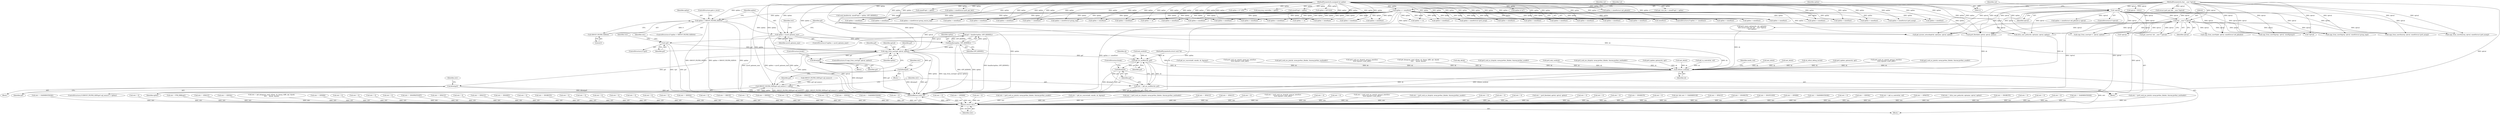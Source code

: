 digraph "0_linux_45f6fad84cc305103b28d73482b344d7f5b76f39_11@API" {
"1001721" [label="(Call,copy_from_user(gsf, optval, optlen))"];
"1001708" [label="(Call,!gsf)"];
"1001702" [label="(Call,gsf = kmalloc(optlen, GFP_KERNEL))"];
"1001704" [label="(Call,kmalloc(optlen, GFP_KERNEL))"];
"1001693" [label="(Call,optlen > sysctl_optmem_max)"];
"1001687" [label="(Call,optlen < GROUP_FILTER_SIZE(0))"];
"1000152" [label="(Call,optlen >= sizeof(int))"];
"1000119" [label="(MethodParameterIn,unsigned int optlen)"];
"1001689" [label="(Call,GROUP_FILTER_SIZE(0))"];
"1000144" [label="(Call,!optval)"];
"1000118" [label="(MethodParameterIn,char __user *optval)"];
"1000160" [label="(Call,(int __user *) optval)"];
"1001726" [label="(Call,kfree(gsf))"];
"1001742" [label="(Call,kfree(gsf))"];
"1001750" [label="(Call,GROUP_FILTER_SIZE(gsf->gf_numsrc) > optlen)"];
"1001757" [label="(Call,kfree(gsf))"];
"1001766" [label="(Call,ip6_mc_msfilter(sk, gsf))"];
"1001764" [label="(Call,retv = ip6_mc_msfilter(sk, gsf))"];
"1002054" [label="(Return,return retv;)"];
"1001769" [label="(Call,kfree(gsf))"];
"1002049" [label="(Call,release_sock(sk))"];
"1001471" [label="(Call,ipv6_sock_ac_drop(sk, mreq.ipv6mr_ifindex, &mreq.ipv6mr_acaddr))"];
"1000265" [label="(Call,ipv6_only_sock(sk))"];
"1001725" [label="(Block,)"];
"1000723" [label="(Call,optlen < sizeof(int))"];
"1001859" [label="(Call,optlen < sizeof(int))"];
"1000274" [label="(Call,retv = -EADDRNOTAVAIL)"];
"1001897" [label="(Call,xfrm_user_policy(sk, optname, optval, optlen))"];
"1001407" [label="(Call,retv = ipv6_sock_mc_join(sk, mreq.ipv6mr_ifindex, &mreq.ipv6mr_multiaddr))"];
"1001598" [label="(Call,retv = -EADDRNOTAVAIL)"];
"1000509" [label="(Call,optlen < sizeof(int))"];
"1001057" [label="(Call,sock_kmalloc(sk, sizeof(*opt) + optlen, GFP_KERNEL))"];
"1000469" [label="(Call,optlen < sizeof(int))"];
"1001757" [label="(Call,kfree(gsf))"];
"1001185" [label="(Call,retv = 0)"];
"1000120" [label="(Block,)"];
"1000449" [label="(Call,optlen < sizeof(int))"];
"1000873" [label="(Call,retv = PTR_ERR(opt))"];
"1001487" [label="(Call,optlen < sizeof(struct group_req))"];
"1001421" [label="(Call,ipv6_sock_mc_drop(sk, mreq.ipv6mr_ifindex, &mreq.ipv6mr_multiaddr))"];
"1000829" [label="(Call,optlen > 8 * 255)"];
"1001576" [label="(Call,retv = -EFAULT)"];
"1001684" [label="(Block,)"];
"1001089" [label="(Call,sizeof(*opt) + optlen)"];
"1000187" [label="(Call,lock_sock(sk))"];
"1001759" [label="(Call,retv = -EINVAL)"];
"1001690" [label="(Literal,0)"];
"1001712" [label="(Identifier,retv)"];
"1001120" [label="(Call,retv = ip6_datagram_send_ctl(net, sk, &msg, &fl6, opt, &junk,\n\t\t\t\t\t     &junk, &junk))"];
"1002049" [label="(Call,release_sock(sk))"];
"1001883" [label="(Call,retv = -EPERM)"];
"1002045" [label="(Call,retv = 0)"];
"1001280" [label="(Call,retv = 0)"];
"1000921" [label="(Call,retv = 0)"];
"1000815" [label="(Call,!optval)"];
"1000158" [label="(Call,get_user(val, (int __user *) optval))"];
"1000959" [label="(Call,!optval)"];
"1001853" [label="(Call,retv = 0)"];
"1000926" [label="(Call,ipv6_update_options(sk, opt))"];
"1001706" [label="(Identifier,GFP_KERNEL)"];
"1000134" [label="(Call,retv = -ENOPROTOOPT)"];
"1000948" [label="(Call,optlen == 0)"];
"1001769" [label="(Call,kfree(gsf))"];
"1000154" [label="(Call,sizeof(int))"];
"1001723" [label="(Identifier,optval)"];
"1001497" [label="(Call,copy_from_user(&greq, optval, sizeof(struct group_req)))"];
"1000162" [label="(Identifier,optval)"];
"1001391" [label="(Call,retv = -EFAULT)"];
"1001691" [label="(ControlStructure,goto e_inval;)"];
"1000153" [label="(Identifier,optlen)"];
"1001367" [label="(Call,retv = 0)"];
"1000703" [label="(Call,optlen < sizeof(int))"];
"1001387" [label="(Call,inet_sk(sk))"];
"1001094" [label="(Call,retv = -EFAULT)"];
"1001355" [label="(Call,retv = -ENODEV)"];
"1000776" [label="(Call,retv = 0)"];
"1000683" [label="(Call,optlen < sizeof(int))"];
"1000954" [label="(Call,optlen < sizeof(struct in6_pktinfo) || !optval)"];
"1001065" [label="(Call,retv = -ENOBUFS)"];
"1001313" [label="(Call,retv = 0)"];
"1001257" [label="(Call,optlen != sizeof(int))"];
"1001835" [label="(Call,optlen < sizeof(int))"];
"1001692" [label="(ControlStructure,if (optlen > sysctl_optmem_max))"];
"1001165" [label="(Call,optlen < sizeof(int))"];
"1000179" [label="(Call,ip6_mroute_setsockopt(sk, optname, optval, optlen))"];
"1000583" [label="(Call,retv = 0)"];
"1000421" [label="(Call,retv = 0)"];
"1001703" [label="(Identifier,gsf)"];
"1001687" [label="(Call,optlen < GROUP_FILTER_SIZE(0))"];
"1001781" [label="(Call,ip6_ra_control(sk, val))"];
"1001771" [label="(ControlStructure,break;)"];
"1001695" [label="(Identifier,sysctl_optmem_max)"];
"1001743" [label="(Identifier,gsf)"];
"1000144" [label="(Call,!optval)"];
"1001446" [label="(Call,copy_from_user(&mreq, optval, sizeof(struct ipv6_mreq)))"];
"1002052" [label="(Identifier,needs_rtnl)"];
"1001750" [label="(Call,GROUP_FILTER_SIZE(gsf->gf_numsrc) > optlen)"];
"1000569" [label="(Call,optlen < sizeof(int))"];
"1000603" [label="(Call,retv = 0)"];
"1000118" [label="(MethodParameterIn,char __user *optval)"];
"1001709" [label="(Identifier,gsf)"];
"1001106" [label="(Call,msg.msg_controllen = optlen)"];
"1000677" [label="(Call,retv = 0)"];
"1001704" [label="(Call,kmalloc(optlen, GFP_KERNEL))"];
"1001040" [label="(Call,optlen == 0)"];
"1000147" [label="(Identifier,val)"];
"1001721" [label="(Call,copy_from_user(gsf, optval, optlen))"];
"1001756" [label="(Block,)"];
"1000623" [label="(Call,retv = 0)"];
"1000483" [label="(Call,retv = 0)"];
"1000434" [label="(Call,inet_sk(sk))"];
"1000878" [label="(Call,retv = -EINVAL)"];
"1001396" [label="(Call,copy_from_user(&mreq, optval, sizeof(struct ipv6_mreq)))"];
"1001806" [label="(Call,retv = 0)"];
"1000159" [label="(Identifier,val)"];
"1001693" [label="(Call,optlen > sysctl_optmem_max)"];
"1002055" [label="(Identifier,retv)"];
"1000238" [label="(Call,retv = -EBUSY)"];
"1001766" [label="(Call,ip6_mc_msfilter(sk, gsf))"];
"1000697" [label="(Call,retv = 0)"];
"1000772" [label="(Call,inet_sk(sk))"];
"1001044" [label="(Call,retv = -EINVAL)"];
"1001245" [label="(Call,retv = 0)"];
"1000160" [label="(Call,(int __user *) optval)"];
"1001722" [label="(Identifier,gsf)"];
"1000589" [label="(Call,optlen < sizeof(int))"];
"1000143" [label="(ControlStructure,if (!optval))"];
"1001755" [label="(Identifier,optlen)"];
"1001716" [label="(Call,retv = -EFAULT)"];
"1001758" [label="(Identifier,gsf)"];
"1000765" [label="(Call,optlen < sizeof(int))"];
"1001694" [label="(Identifier,optlen)"];
"1000417" [label="(Call,sk_refcnt_debug_inc(sk))"];
"1000807" [label="(Call,optlen == 0)"];
"1002025" [label="(Call,retv = 0)"];
"1001299" [label="(Call,retv = -EINVAL)"];
"1001513" [label="(Call,retv = -EADDRNOTAVAIL)"];
"1000529" [label="(Call,optlen < sizeof(int))"];
"1001742" [label="(Call,kfree(gsf))"];
"1001749" [label="(ControlStructure,if (GROUP_FILTER_SIZE(gsf->gf_numsrc) > optlen))"];
"1002000" [label="(Call,retv = 0)"];
"1000463" [label="(Call,retv = 0)"];
"1000835" [label="(Call,retv = -EPERM)"];
"1000443" [label="(Call,retv = 0)"];
"1001876" [label="(Call,ipv6_flowlabel_opt(sk, optval, optlen))"];
"1001457" [label="(Call,retv = ipv6_sock_ac_join(sk, mreq.ipv6mr_ifindex, &mreq.ipv6mr_acaddr))"];
"1001724" [label="(Identifier,optlen)"];
"1000151" [label="(ControlStructure,if (optlen >= sizeof(int)))"];
"1001674" [label="(Call,retv = ip6_mc_source(add, omode, sk, &greqs))"];
"1001702" [label="(Call,gsf = kmalloc(optlen, GFP_KERNEL))"];
"1000115" [label="(MethodParameterIn,struct sock *sk)"];
"1001419" [label="(Call,retv = ipv6_sock_mc_drop(sk, mreq.ipv6mr_ifindex, &mreq.ipv6mr_multiaddr))"];
"1001326" [label="(Call,optlen < sizeof(int))"];
"1002065" [label="(MethodReturn,static int)"];
"1000629" [label="(Call,optlen < sizeof(int))"];
"1001768" [label="(Identifier,gsf)"];
"1001492" [label="(Call,retv = -EFAULT)"];
"1002054" [label="(Return,return retv;)"];
"1001145" [label="(Call,ipv6_update_options(sk, opt))"];
"1000970" [label="(Call,retv = -EFAULT)"];
"1001049" [label="(Call,optlen > 64*1024)"];
"1001767" [label="(Identifier,sk)"];
"1001869" [label="(Call,retv = 0)"];
"1001376" [label="(Call,optlen < sizeof(struct ipv6_mreq))"];
"1001726" [label="(Call,kfree(gsf))"];
"1000489" [label="(Call,optlen < sizeof(int))"];
"1001532" [label="(Call,ipv6_sock_mc_join(sk, greq.gr_interface,\n\t\t\t\t\t\t &psin6->sin6_addr))"];
"1001542" [label="(Call,retv = ipv6_sock_mc_drop(sk, greq.gr_interface,\n\t\t\t\t\t\t &psin6->sin6_addr))"];
"1001686" [label="(ControlStructure,if (optlen < GROUP_FILTER_SIZE(0)))"];
"1001705" [label="(Identifier,optlen)"];
"1001459" [label="(Call,ipv6_sock_ac_join(sk, mreq.ipv6mr_ifindex, &mreq.ipv6mr_acaddr))"];
"1001829" [label="(Call,retv = 0)"];
"1001676" [label="(Call,ip6_mc_source(add, omode, sk, &greqs))"];
"1002006" [label="(Call,optlen < sizeof(int))"];
"1002035" [label="(Call,retv = 0)"];
"1001770" [label="(Identifier,gsf)"];
"1001436" [label="(Call,optlen < sizeof(struct ipv6_mreq))"];
"1000955" [label="(Call,optlen < sizeof(struct in6_pktinfo))"];
"1001530" [label="(Call,retv = ipv6_sock_mc_join(sk, greq.gr_interface,\n\t\t\t\t\t\t &psin6->sin6_addr))"];
"1001727" [label="(Identifier,gsf)"];
"1001198" [label="(Call,optlen < sizeof(int))"];
"1000609" [label="(Call,optlen < sizeof(int))"];
"1001469" [label="(Call,retv = ipv6_sock_ac_drop(sk, mreq.ipv6mr_ifindex, &mreq.ipv6mr_acaddr))"];
"1001224" [label="(Call,retv = 0)"];
"1001643" [label="(Call,ipv6_sock_mc_join(sk, greqs.gsr_interface,\n\t\t\t\t\t\t &psin6->sin6_addr))"];
"1001689" [label="(Call,GROUP_FILTER_SIZE(0))"];
"1000717" [label="(Call,retv = 0)"];
"1001751" [label="(Call,GROUP_FILTER_SIZE(gsf->gf_numsrc))"];
"1000429" [label="(Call,optlen < sizeof(int))"];
"1001745" [label="(Identifier,retv)"];
"1000549" [label="(Call,optlen < sizeof(int))"];
"1001099" [label="(Call,copy_from_user(opt+1, optval, optlen))"];
"1000643" [label="(Call,retv = 0)"];
"1000963" [label="(Call,copy_from_user(&pkt, optval, sizeof(struct in6_pktinfo)))"];
"1001874" [label="(Call,retv = ipv6_flowlabel_opt(sk, optval, optlen))"];
"1000503" [label="(Call,retv = 0)"];
"1000826" [label="(Call,optlen & 0x7)"];
"1001760" [label="(Identifier,retv)"];
"1001140" [label="(Call,retv = 0)"];
"1001569" [label="(Call,copy_from_user(&greqs, optval, sizeof(greqs)))"];
"1001787" [label="(Call,optlen < sizeof(int))"];
"1000563" [label="(Call,retv = 0)"];
"1001711" [label="(Call,retv = -ENOBUFS)"];
"1000796" [label="(Call,retv = 0)"];
"1001653" [label="(Call,retv && retv != -EADDRINUSE)"];
"1000145" [label="(Identifier,optval)"];
"1001409" [label="(Call,ipv6_sock_mc_join(sk, mreq.ipv6mr_ifindex, &mreq.ipv6mr_multiaddr))"];
"1001059" [label="(Call,sizeof(*opt) + optlen)"];
"1001698" [label="(Identifier,retv)"];
"1001764" [label="(Call,retv = ip6_mc_msfilter(sk, gsf))"];
"1001774" [label="(Call,optlen < sizeof(int))"];
"1001441" [label="(Call,retv = -EFAULT)"];
"1001230" [label="(Call,optlen < sizeof(int))"];
"1000194" [label="(Call,optlen < sizeof(int))"];
"1001563" [label="(Call,optlen < sizeof(struct group_source_req))"];
"1001544" [label="(Call,ipv6_sock_mc_drop(sk, greq.gr_interface,\n\t\t\t\t\t\t &psin6->sin6_addr))"];
"1001744" [label="(Call,retv = -ENOBUFS)"];
"1000649" [label="(Call,optlen < sizeof(int))"];
"1000119" [label="(MethodParameterIn,unsigned int optlen)"];
"1000810" [label="(Call,optval = NULL)"];
"1001765" [label="(Identifier,retv)"];
"1000258" [label="(Call,retv = -ENOTCONN)"];
"1001733" [label="(Identifier,gsf)"];
"1001122" [label="(Call,ip6_datagram_send_ctl(net, sk, &msg, &fl6, opt, &junk,\n\t\t\t\t\t     &junk, &junk))"];
"1000759" [label="(Call,retv = -EPERM)"];
"1001914" [label="(Call,optlen < sizeof(int))"];
"1001812" [label="(Call,optlen < sizeof(int))"];
"1000865" [label="(Call,(struct ipv6_opt_hdr __user *)optval)"];
"1001720" [label="(ControlStructure,if (copy_from_user(gsf, optval, optlen)))"];
"1000821" [label="(Call,optlen < sizeof(struct ipv6_opt_hdr))"];
"1001707" [label="(ControlStructure,if (!gsf))"];
"1001289" [label="(Call,retv = -EADDRNOTAVAIL)"];
"1000168" [label="(Identifier,val)"];
"1001006" [label="(Call,retv = 0)"];
"1000152" [label="(Call,optlen >= sizeof(int))"];
"1001919" [label="(Call,retv = -EINVAL)"];
"1001779" [label="(Call,retv = ip6_ra_control(sk, val))"];
"1001381" [label="(Call,retv = -EPROTO)"];
"1002050" [label="(Identifier,sk)"];
"1001741" [label="(Block,)"];
"1001895" [label="(Call,retv = xfrm_user_policy(sk, optname, optval, optlen))"];
"1001717" [label="(Identifier,retv)"];
"1001697" [label="(Call,retv = -ENOBUFS)"];
"1000543" [label="(Call,retv = 0)"];
"1000523" [label="(Call,retv = 0)"];
"1001708" [label="(Call,!gsf)"];
"1000782" [label="(Call,optlen < sizeof(int))"];
"1000861" [label="(Call,ipv6_renew_options(sk, opt, optname,\n \t\t\t\t\t (struct ipv6_opt_hdr __user *)optval,\n \t\t\t\t\t optlen))"];
"1001688" [label="(Identifier,optlen)"];
"1000737" [label="(Call,retv = 0)"];
"1001728" [label="(ControlStructure,break;)"];
"1000229" [label="(Call,udp_sk(sk))"];
"1001085" [label="(Call,opt->tot_len = sizeof(*opt) + optlen)"];
"1001721" -> "1001720"  [label="AST: "];
"1001721" -> "1001724"  [label="CFG: "];
"1001722" -> "1001721"  [label="AST: "];
"1001723" -> "1001721"  [label="AST: "];
"1001724" -> "1001721"  [label="AST: "];
"1001727" -> "1001721"  [label="CFG: "];
"1001733" -> "1001721"  [label="CFG: "];
"1001721" -> "1002065"  [label="DDG: optlen"];
"1001721" -> "1002065"  [label="DDG: copy_from_user(gsf, optval, optlen)"];
"1001721" -> "1002065"  [label="DDG: optval"];
"1001708" -> "1001721"  [label="DDG: gsf"];
"1000144" -> "1001721"  [label="DDG: optval"];
"1000160" -> "1001721"  [label="DDG: optval"];
"1000118" -> "1001721"  [label="DDG: optval"];
"1001704" -> "1001721"  [label="DDG: optlen"];
"1000119" -> "1001721"  [label="DDG: optlen"];
"1001721" -> "1001726"  [label="DDG: gsf"];
"1001721" -> "1001742"  [label="DDG: gsf"];
"1001721" -> "1001750"  [label="DDG: optlen"];
"1001721" -> "1001757"  [label="DDG: gsf"];
"1001721" -> "1001766"  [label="DDG: gsf"];
"1001708" -> "1001707"  [label="AST: "];
"1001708" -> "1001709"  [label="CFG: "];
"1001709" -> "1001708"  [label="AST: "];
"1001712" -> "1001708"  [label="CFG: "];
"1001717" -> "1001708"  [label="CFG: "];
"1001708" -> "1002065"  [label="DDG: gsf"];
"1001708" -> "1002065"  [label="DDG: !gsf"];
"1001702" -> "1001708"  [label="DDG: gsf"];
"1001702" -> "1001684"  [label="AST: "];
"1001702" -> "1001704"  [label="CFG: "];
"1001703" -> "1001702"  [label="AST: "];
"1001704" -> "1001702"  [label="AST: "];
"1001709" -> "1001702"  [label="CFG: "];
"1001702" -> "1002065"  [label="DDG: kmalloc(optlen, GFP_KERNEL)"];
"1001704" -> "1001702"  [label="DDG: optlen"];
"1001704" -> "1001702"  [label="DDG: GFP_KERNEL"];
"1001704" -> "1001706"  [label="CFG: "];
"1001705" -> "1001704"  [label="AST: "];
"1001706" -> "1001704"  [label="AST: "];
"1001704" -> "1002065"  [label="DDG: optlen"];
"1001704" -> "1002065"  [label="DDG: GFP_KERNEL"];
"1001693" -> "1001704"  [label="DDG: optlen"];
"1000119" -> "1001704"  [label="DDG: optlen"];
"1001693" -> "1001692"  [label="AST: "];
"1001693" -> "1001695"  [label="CFG: "];
"1001694" -> "1001693"  [label="AST: "];
"1001695" -> "1001693"  [label="AST: "];
"1001698" -> "1001693"  [label="CFG: "];
"1001703" -> "1001693"  [label="CFG: "];
"1001693" -> "1002065"  [label="DDG: optlen > sysctl_optmem_max"];
"1001693" -> "1002065"  [label="DDG: sysctl_optmem_max"];
"1001693" -> "1002065"  [label="DDG: optlen"];
"1001687" -> "1001693"  [label="DDG: optlen"];
"1000119" -> "1001693"  [label="DDG: optlen"];
"1001687" -> "1001686"  [label="AST: "];
"1001687" -> "1001689"  [label="CFG: "];
"1001688" -> "1001687"  [label="AST: "];
"1001689" -> "1001687"  [label="AST: "];
"1001691" -> "1001687"  [label="CFG: "];
"1001694" -> "1001687"  [label="CFG: "];
"1001687" -> "1002065"  [label="DDG: optlen"];
"1001687" -> "1002065"  [label="DDG: GROUP_FILTER_SIZE(0)"];
"1001687" -> "1002065"  [label="DDG: optlen < GROUP_FILTER_SIZE(0)"];
"1000152" -> "1001687"  [label="DDG: optlen"];
"1000119" -> "1001687"  [label="DDG: optlen"];
"1001689" -> "1001687"  [label="DDG: 0"];
"1000152" -> "1000151"  [label="AST: "];
"1000152" -> "1000154"  [label="CFG: "];
"1000153" -> "1000152"  [label="AST: "];
"1000154" -> "1000152"  [label="AST: "];
"1000159" -> "1000152"  [label="CFG: "];
"1000168" -> "1000152"  [label="CFG: "];
"1000152" -> "1002065"  [label="DDG: optlen >= sizeof(int)"];
"1000152" -> "1002065"  [label="DDG: optlen"];
"1000119" -> "1000152"  [label="DDG: optlen"];
"1000152" -> "1000179"  [label="DDG: optlen"];
"1000152" -> "1000194"  [label="DDG: optlen"];
"1000152" -> "1000429"  [label="DDG: optlen"];
"1000152" -> "1000449"  [label="DDG: optlen"];
"1000152" -> "1000469"  [label="DDG: optlen"];
"1000152" -> "1000489"  [label="DDG: optlen"];
"1000152" -> "1000509"  [label="DDG: optlen"];
"1000152" -> "1000529"  [label="DDG: optlen"];
"1000152" -> "1000549"  [label="DDG: optlen"];
"1000152" -> "1000569"  [label="DDG: optlen"];
"1000152" -> "1000589"  [label="DDG: optlen"];
"1000152" -> "1000609"  [label="DDG: optlen"];
"1000152" -> "1000629"  [label="DDG: optlen"];
"1000152" -> "1000649"  [label="DDG: optlen"];
"1000152" -> "1000683"  [label="DDG: optlen"];
"1000152" -> "1000703"  [label="DDG: optlen"];
"1000152" -> "1000723"  [label="DDG: optlen"];
"1000152" -> "1000765"  [label="DDG: optlen"];
"1000152" -> "1000782"  [label="DDG: optlen"];
"1000152" -> "1000807"  [label="DDG: optlen"];
"1000152" -> "1000948"  [label="DDG: optlen"];
"1000152" -> "1001040"  [label="DDG: optlen"];
"1000152" -> "1001165"  [label="DDG: optlen"];
"1000152" -> "1001198"  [label="DDG: optlen"];
"1000152" -> "1001230"  [label="DDG: optlen"];
"1000152" -> "1001257"  [label="DDG: optlen"];
"1000152" -> "1001326"  [label="DDG: optlen"];
"1000152" -> "1001376"  [label="DDG: optlen"];
"1000152" -> "1001436"  [label="DDG: optlen"];
"1000152" -> "1001487"  [label="DDG: optlen"];
"1000152" -> "1001563"  [label="DDG: optlen"];
"1000152" -> "1001774"  [label="DDG: optlen"];
"1000152" -> "1001787"  [label="DDG: optlen"];
"1000152" -> "1001812"  [label="DDG: optlen"];
"1000152" -> "1001835"  [label="DDG: optlen"];
"1000152" -> "1001859"  [label="DDG: optlen"];
"1000152" -> "1001876"  [label="DDG: optlen"];
"1000152" -> "1001897"  [label="DDG: optlen"];
"1000152" -> "1001914"  [label="DDG: optlen"];
"1000152" -> "1002006"  [label="DDG: optlen"];
"1000119" -> "1000114"  [label="AST: "];
"1000119" -> "1002065"  [label="DDG: optlen"];
"1000119" -> "1000179"  [label="DDG: optlen"];
"1000119" -> "1000194"  [label="DDG: optlen"];
"1000119" -> "1000429"  [label="DDG: optlen"];
"1000119" -> "1000449"  [label="DDG: optlen"];
"1000119" -> "1000469"  [label="DDG: optlen"];
"1000119" -> "1000489"  [label="DDG: optlen"];
"1000119" -> "1000509"  [label="DDG: optlen"];
"1000119" -> "1000529"  [label="DDG: optlen"];
"1000119" -> "1000549"  [label="DDG: optlen"];
"1000119" -> "1000569"  [label="DDG: optlen"];
"1000119" -> "1000589"  [label="DDG: optlen"];
"1000119" -> "1000609"  [label="DDG: optlen"];
"1000119" -> "1000629"  [label="DDG: optlen"];
"1000119" -> "1000649"  [label="DDG: optlen"];
"1000119" -> "1000683"  [label="DDG: optlen"];
"1000119" -> "1000703"  [label="DDG: optlen"];
"1000119" -> "1000723"  [label="DDG: optlen"];
"1000119" -> "1000765"  [label="DDG: optlen"];
"1000119" -> "1000782"  [label="DDG: optlen"];
"1000119" -> "1000807"  [label="DDG: optlen"];
"1000119" -> "1000821"  [label="DDG: optlen"];
"1000119" -> "1000826"  [label="DDG: optlen"];
"1000119" -> "1000829"  [label="DDG: optlen"];
"1000119" -> "1000861"  [label="DDG: optlen"];
"1000119" -> "1000948"  [label="DDG: optlen"];
"1000119" -> "1000955"  [label="DDG: optlen"];
"1000119" -> "1001040"  [label="DDG: optlen"];
"1000119" -> "1001049"  [label="DDG: optlen"];
"1000119" -> "1001057"  [label="DDG: optlen"];
"1000119" -> "1001059"  [label="DDG: optlen"];
"1000119" -> "1001085"  [label="DDG: optlen"];
"1000119" -> "1001089"  [label="DDG: optlen"];
"1000119" -> "1001099"  [label="DDG: optlen"];
"1000119" -> "1001106"  [label="DDG: optlen"];
"1000119" -> "1001165"  [label="DDG: optlen"];
"1000119" -> "1001198"  [label="DDG: optlen"];
"1000119" -> "1001230"  [label="DDG: optlen"];
"1000119" -> "1001257"  [label="DDG: optlen"];
"1000119" -> "1001326"  [label="DDG: optlen"];
"1000119" -> "1001376"  [label="DDG: optlen"];
"1000119" -> "1001436"  [label="DDG: optlen"];
"1000119" -> "1001487"  [label="DDG: optlen"];
"1000119" -> "1001563"  [label="DDG: optlen"];
"1000119" -> "1001750"  [label="DDG: optlen"];
"1000119" -> "1001774"  [label="DDG: optlen"];
"1000119" -> "1001787"  [label="DDG: optlen"];
"1000119" -> "1001812"  [label="DDG: optlen"];
"1000119" -> "1001835"  [label="DDG: optlen"];
"1000119" -> "1001859"  [label="DDG: optlen"];
"1000119" -> "1001876"  [label="DDG: optlen"];
"1000119" -> "1001897"  [label="DDG: optlen"];
"1000119" -> "1001914"  [label="DDG: optlen"];
"1000119" -> "1002006"  [label="DDG: optlen"];
"1001689" -> "1001690"  [label="CFG: "];
"1001690" -> "1001689"  [label="AST: "];
"1000144" -> "1000143"  [label="AST: "];
"1000144" -> "1000145"  [label="CFG: "];
"1000145" -> "1000144"  [label="AST: "];
"1000147" -> "1000144"  [label="CFG: "];
"1000153" -> "1000144"  [label="CFG: "];
"1000144" -> "1002065"  [label="DDG: !optval"];
"1000144" -> "1002065"  [label="DDG: optval"];
"1000118" -> "1000144"  [label="DDG: optval"];
"1000144" -> "1000160"  [label="DDG: optval"];
"1000144" -> "1000179"  [label="DDG: optval"];
"1000144" -> "1000815"  [label="DDG: optval"];
"1000144" -> "1000954"  [label="DDG: !optval"];
"1000144" -> "1000959"  [label="DDG: optval"];
"1000144" -> "1000963"  [label="DDG: optval"];
"1000144" -> "1001099"  [label="DDG: optval"];
"1000144" -> "1001396"  [label="DDG: optval"];
"1000144" -> "1001446"  [label="DDG: optval"];
"1000144" -> "1001497"  [label="DDG: optval"];
"1000144" -> "1001569"  [label="DDG: optval"];
"1000144" -> "1001876"  [label="DDG: optval"];
"1000144" -> "1001897"  [label="DDG: optval"];
"1000118" -> "1000114"  [label="AST: "];
"1000118" -> "1002065"  [label="DDG: optval"];
"1000118" -> "1000160"  [label="DDG: optval"];
"1000118" -> "1000179"  [label="DDG: optval"];
"1000118" -> "1000810"  [label="DDG: optval"];
"1000118" -> "1000815"  [label="DDG: optval"];
"1000118" -> "1000865"  [label="DDG: optval"];
"1000118" -> "1000959"  [label="DDG: optval"];
"1000118" -> "1000963"  [label="DDG: optval"];
"1000118" -> "1001099"  [label="DDG: optval"];
"1000118" -> "1001396"  [label="DDG: optval"];
"1000118" -> "1001446"  [label="DDG: optval"];
"1000118" -> "1001497"  [label="DDG: optval"];
"1000118" -> "1001569"  [label="DDG: optval"];
"1000118" -> "1001876"  [label="DDG: optval"];
"1000118" -> "1001897"  [label="DDG: optval"];
"1000160" -> "1000158"  [label="AST: "];
"1000160" -> "1000162"  [label="CFG: "];
"1000161" -> "1000160"  [label="AST: "];
"1000162" -> "1000160"  [label="AST: "];
"1000158" -> "1000160"  [label="CFG: "];
"1000160" -> "1002065"  [label="DDG: optval"];
"1000160" -> "1000158"  [label="DDG: optval"];
"1000160" -> "1000179"  [label="DDG: optval"];
"1000160" -> "1000815"  [label="DDG: optval"];
"1000160" -> "1000959"  [label="DDG: optval"];
"1000160" -> "1000963"  [label="DDG: optval"];
"1000160" -> "1001099"  [label="DDG: optval"];
"1000160" -> "1001396"  [label="DDG: optval"];
"1000160" -> "1001446"  [label="DDG: optval"];
"1000160" -> "1001497"  [label="DDG: optval"];
"1000160" -> "1001569"  [label="DDG: optval"];
"1000160" -> "1001876"  [label="DDG: optval"];
"1000160" -> "1001897"  [label="DDG: optval"];
"1001726" -> "1001725"  [label="AST: "];
"1001726" -> "1001727"  [label="CFG: "];
"1001727" -> "1001726"  [label="AST: "];
"1001728" -> "1001726"  [label="CFG: "];
"1001726" -> "1002065"  [label="DDG: kfree(gsf)"];
"1001726" -> "1002065"  [label="DDG: gsf"];
"1001742" -> "1001741"  [label="AST: "];
"1001742" -> "1001743"  [label="CFG: "];
"1001743" -> "1001742"  [label="AST: "];
"1001745" -> "1001742"  [label="CFG: "];
"1001742" -> "1002065"  [label="DDG: gsf"];
"1001742" -> "1002065"  [label="DDG: kfree(gsf)"];
"1001750" -> "1001749"  [label="AST: "];
"1001750" -> "1001755"  [label="CFG: "];
"1001751" -> "1001750"  [label="AST: "];
"1001755" -> "1001750"  [label="AST: "];
"1001758" -> "1001750"  [label="CFG: "];
"1001765" -> "1001750"  [label="CFG: "];
"1001750" -> "1002065"  [label="DDG: optlen"];
"1001750" -> "1002065"  [label="DDG: GROUP_FILTER_SIZE(gsf->gf_numsrc)"];
"1001750" -> "1002065"  [label="DDG: GROUP_FILTER_SIZE(gsf->gf_numsrc) > optlen"];
"1001751" -> "1001750"  [label="DDG: gsf->gf_numsrc"];
"1001757" -> "1001756"  [label="AST: "];
"1001757" -> "1001758"  [label="CFG: "];
"1001758" -> "1001757"  [label="AST: "];
"1001760" -> "1001757"  [label="CFG: "];
"1001757" -> "1002065"  [label="DDG: gsf"];
"1001757" -> "1002065"  [label="DDG: kfree(gsf)"];
"1001766" -> "1001764"  [label="AST: "];
"1001766" -> "1001768"  [label="CFG: "];
"1001767" -> "1001766"  [label="AST: "];
"1001768" -> "1001766"  [label="AST: "];
"1001764" -> "1001766"  [label="CFG: "];
"1001766" -> "1001764"  [label="DDG: sk"];
"1001766" -> "1001764"  [label="DDG: gsf"];
"1000187" -> "1001766"  [label="DDG: sk"];
"1000115" -> "1001766"  [label="DDG: sk"];
"1001766" -> "1001769"  [label="DDG: gsf"];
"1001766" -> "1002049"  [label="DDG: sk"];
"1001764" -> "1001684"  [label="AST: "];
"1001765" -> "1001764"  [label="AST: "];
"1001770" -> "1001764"  [label="CFG: "];
"1001764" -> "1002065"  [label="DDG: ip6_mc_msfilter(sk, gsf)"];
"1001764" -> "1002065"  [label="DDG: retv"];
"1001764" -> "1002054"  [label="DDG: retv"];
"1002054" -> "1000120"  [label="AST: "];
"1002054" -> "1002055"  [label="CFG: "];
"1002055" -> "1002054"  [label="AST: "];
"1002065" -> "1002054"  [label="CFG: "];
"1002054" -> "1002065"  [label="DDG: <RET>"];
"1002055" -> "1002054"  [label="DDG: retv"];
"1001185" -> "1002054"  [label="DDG: retv"];
"1001895" -> "1002054"  [label="DDG: retv"];
"1001407" -> "1002054"  [label="DDG: retv"];
"1000421" -> "1002054"  [label="DDG: retv"];
"1001355" -> "1002054"  [label="DDG: retv"];
"1001919" -> "1002054"  [label="DDG: retv"];
"1001419" -> "1002054"  [label="DDG: retv"];
"1000258" -> "1002054"  [label="DDG: retv"];
"1001120" -> "1002054"  [label="DDG: retv"];
"1001869" -> "1002054"  [label="DDG: retv"];
"1001829" -> "1002054"  [label="DDG: retv"];
"1000677" -> "1002054"  [label="DDG: retv"];
"1000873" -> "1002054"  [label="DDG: retv"];
"1001883" -> "1002054"  [label="DDG: retv"];
"1001044" -> "1002054"  [label="DDG: retv"];
"1000523" -> "1002054"  [label="DDG: retv"];
"1001065" -> "1002054"  [label="DDG: retv"];
"1002045" -> "1002054"  [label="DDG: retv"];
"1001530" -> "1002054"  [label="DDG: retv"];
"1000238" -> "1002054"  [label="DDG: retv"];
"1000274" -> "1002054"  [label="DDG: retv"];
"1001874" -> "1002054"  [label="DDG: retv"];
"1001598" -> "1002054"  [label="DDG: retv"];
"1001492" -> "1002054"  [label="DDG: retv"];
"1000643" -> "1002054"  [label="DDG: retv"];
"1002000" -> "1002054"  [label="DDG: retv"];
"1001289" -> "1002054"  [label="DDG: retv"];
"1001779" -> "1002054"  [label="DDG: retv"];
"1001006" -> "1002054"  [label="DDG: retv"];
"1001653" -> "1002054"  [label="DDG: retv"];
"1001542" -> "1002054"  [label="DDG: retv"];
"1001759" -> "1002054"  [label="DDG: retv"];
"1002035" -> "1002054"  [label="DDG: retv"];
"1000583" -> "1002054"  [label="DDG: retv"];
"1000623" -> "1002054"  [label="DDG: retv"];
"1000759" -> "1002054"  [label="DDG: retv"];
"1000776" -> "1002054"  [label="DDG: retv"];
"1001513" -> "1002054"  [label="DDG: retv"];
"1001457" -> "1002054"  [label="DDG: retv"];
"1001381" -> "1002054"  [label="DDG: retv"];
"1001299" -> "1002054"  [label="DDG: retv"];
"1001245" -> "1002054"  [label="DDG: retv"];
"1001711" -> "1002054"  [label="DDG: retv"];
"1002025" -> "1002054"  [label="DDG: retv"];
"1000603" -> "1002054"  [label="DDG: retv"];
"1001576" -> "1002054"  [label="DDG: retv"];
"1000737" -> "1002054"  [label="DDG: retv"];
"1000970" -> "1002054"  [label="DDG: retv"];
"1001391" -> "1002054"  [label="DDG: retv"];
"1001224" -> "1002054"  [label="DDG: retv"];
"1000463" -> "1002054"  [label="DDG: retv"];
"1000563" -> "1002054"  [label="DDG: retv"];
"1000878" -> "1002054"  [label="DDG: retv"];
"1001853" -> "1002054"  [label="DDG: retv"];
"1001441" -> "1002054"  [label="DDG: retv"];
"1000835" -> "1002054"  [label="DDG: retv"];
"1001280" -> "1002054"  [label="DDG: retv"];
"1000717" -> "1002054"  [label="DDG: retv"];
"1000134" -> "1002054"  [label="DDG: retv"];
"1001697" -> "1002054"  [label="DDG: retv"];
"1000543" -> "1002054"  [label="DDG: retv"];
"1000503" -> "1002054"  [label="DDG: retv"];
"1001140" -> "1002054"  [label="DDG: retv"];
"1001744" -> "1002054"  [label="DDG: retv"];
"1001469" -> "1002054"  [label="DDG: retv"];
"1001674" -> "1002054"  [label="DDG: retv"];
"1000697" -> "1002054"  [label="DDG: retv"];
"1001716" -> "1002054"  [label="DDG: retv"];
"1001313" -> "1002054"  [label="DDG: retv"];
"1000921" -> "1002054"  [label="DDG: retv"];
"1001367" -> "1002054"  [label="DDG: retv"];
"1000443" -> "1002054"  [label="DDG: retv"];
"1001806" -> "1002054"  [label="DDG: retv"];
"1000483" -> "1002054"  [label="DDG: retv"];
"1000796" -> "1002054"  [label="DDG: retv"];
"1001094" -> "1002054"  [label="DDG: retv"];
"1001769" -> "1001684"  [label="AST: "];
"1001769" -> "1001770"  [label="CFG: "];
"1001770" -> "1001769"  [label="AST: "];
"1001771" -> "1001769"  [label="CFG: "];
"1001769" -> "1002065"  [label="DDG: kfree(gsf)"];
"1001769" -> "1002065"  [label="DDG: gsf"];
"1002049" -> "1000120"  [label="AST: "];
"1002049" -> "1002050"  [label="CFG: "];
"1002050" -> "1002049"  [label="AST: "];
"1002052" -> "1002049"  [label="CFG: "];
"1002049" -> "1002065"  [label="DDG: release_sock(sk)"];
"1002049" -> "1002065"  [label="DDG: sk"];
"1000187" -> "1002049"  [label="DDG: sk"];
"1001876" -> "1002049"  [label="DDG: sk"];
"1001544" -> "1002049"  [label="DDG: sk"];
"1001781" -> "1002049"  [label="DDG: sk"];
"1001122" -> "1002049"  [label="DDG: sk"];
"1001145" -> "1002049"  [label="DDG: sk"];
"1001471" -> "1002049"  [label="DDG: sk"];
"1000926" -> "1002049"  [label="DDG: sk"];
"1001643" -> "1002049"  [label="DDG: sk"];
"1000265" -> "1002049"  [label="DDG: sk"];
"1000417" -> "1002049"  [label="DDG: sk"];
"1000434" -> "1002049"  [label="DDG: sk"];
"1000229" -> "1002049"  [label="DDG: sk"];
"1001532" -> "1002049"  [label="DDG: sk"];
"1001676" -> "1002049"  [label="DDG: sk"];
"1000772" -> "1002049"  [label="DDG: sk"];
"1001387" -> "1002049"  [label="DDG: sk"];
"1001459" -> "1002049"  [label="DDG: sk"];
"1001421" -> "1002049"  [label="DDG: sk"];
"1001409" -> "1002049"  [label="DDG: sk"];
"1001057" -> "1002049"  [label="DDG: sk"];
"1001897" -> "1002049"  [label="DDG: sk"];
"1000861" -> "1002049"  [label="DDG: sk"];
"1000115" -> "1002049"  [label="DDG: sk"];
}
